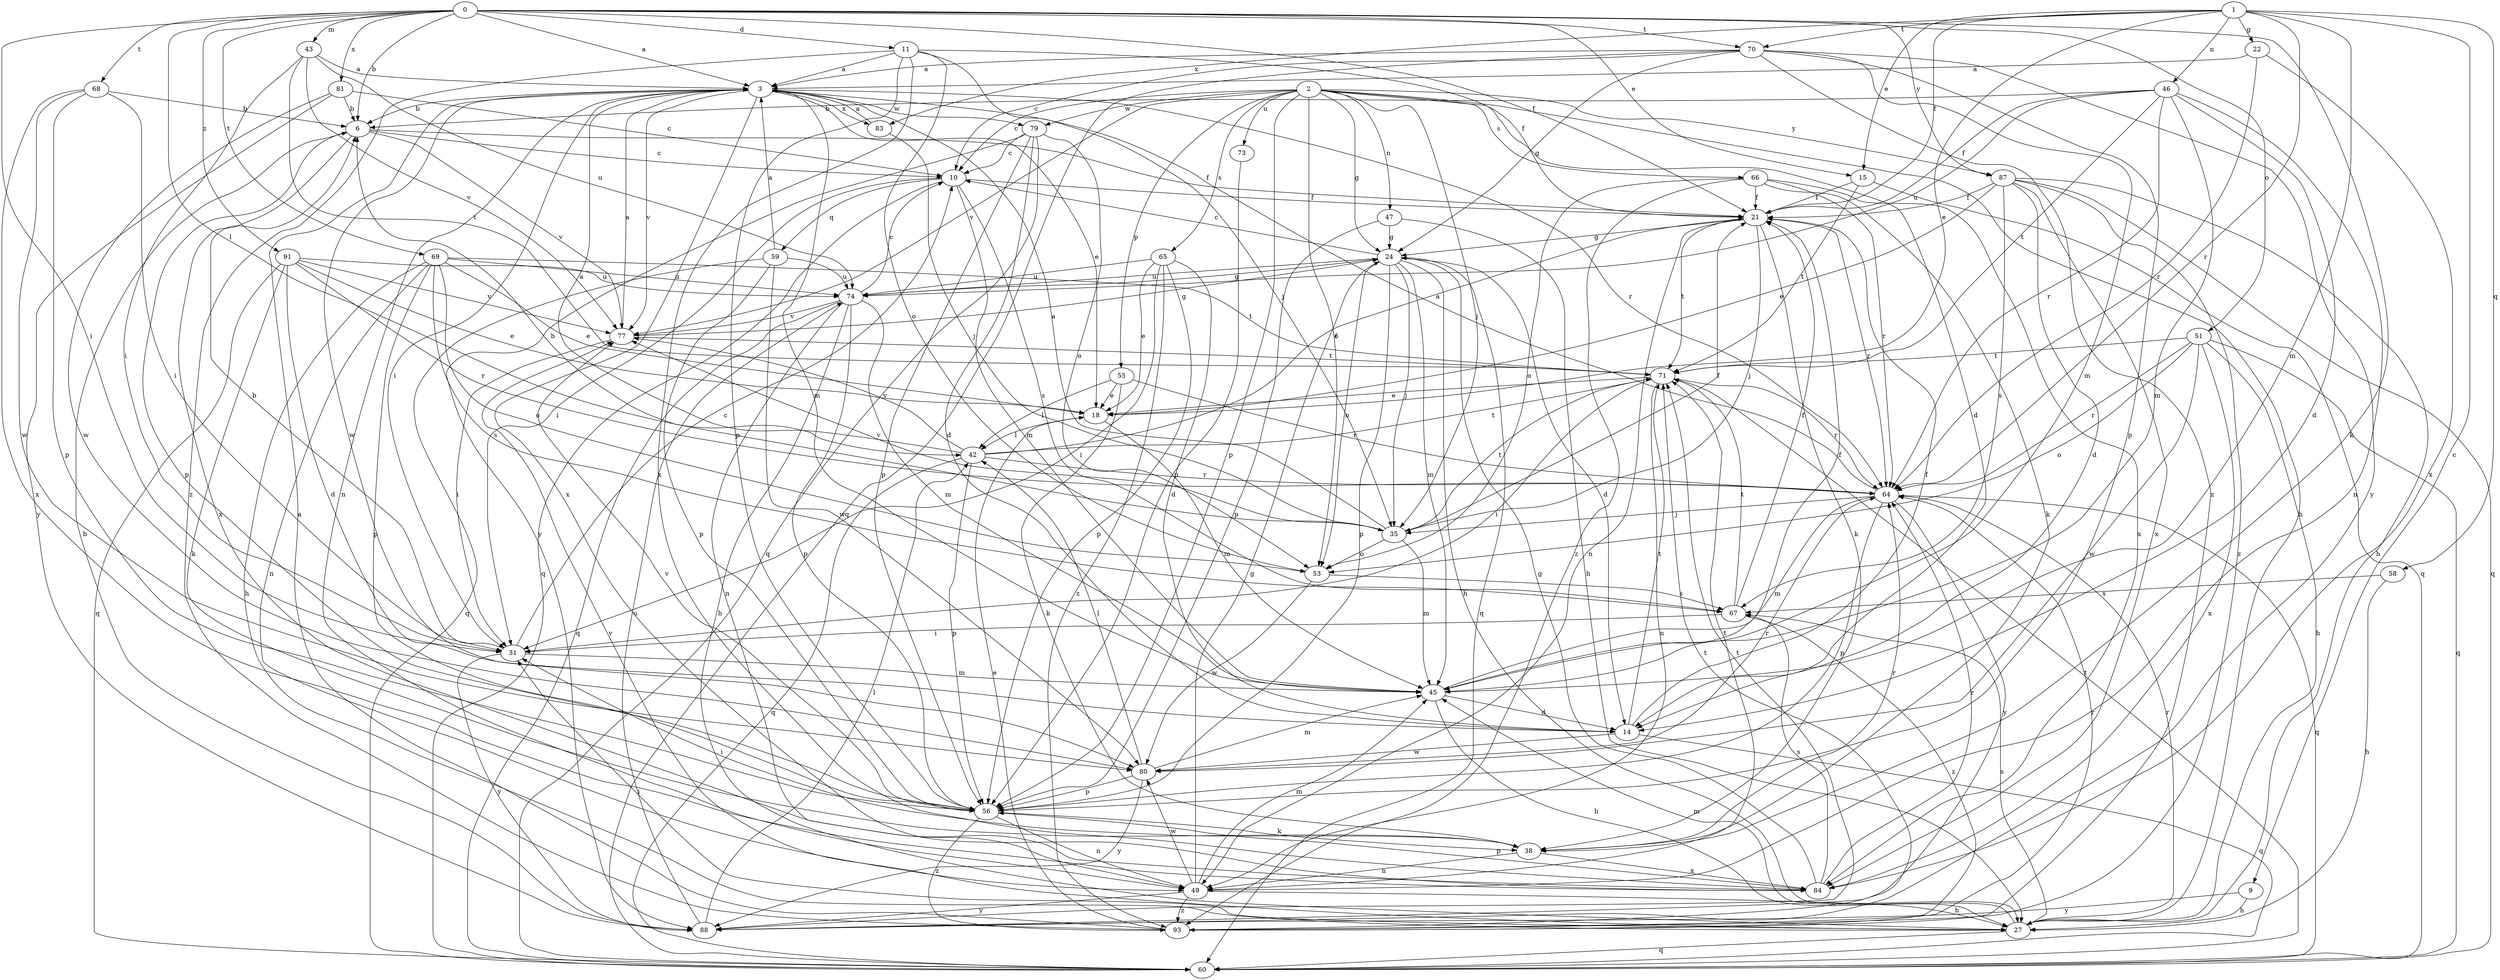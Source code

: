 strict digraph  {
0;
1;
2;
3;
6;
9;
10;
11;
14;
15;
18;
21;
22;
24;
27;
31;
35;
38;
42;
43;
45;
46;
47;
49;
51;
53;
55;
56;
58;
59;
60;
64;
65;
66;
67;
68;
69;
70;
71;
73;
74;
77;
79;
80;
81;
83;
84;
87;
88;
91;
93;
0 -> 3  [label=a];
0 -> 6  [label=b];
0 -> 11  [label=d];
0 -> 15  [label=e];
0 -> 21  [label=f];
0 -> 31  [label=i];
0 -> 38  [label=k];
0 -> 42  [label=l];
0 -> 43  [label=m];
0 -> 51  [label=o];
0 -> 68  [label=t];
0 -> 69  [label=t];
0 -> 70  [label=t];
0 -> 81  [label=x];
0 -> 87  [label=y];
0 -> 91  [label=z];
1 -> 9  [label=c];
1 -> 15  [label=e];
1 -> 18  [label=e];
1 -> 21  [label=f];
1 -> 22  [label=g];
1 -> 45  [label=m];
1 -> 46  [label=n];
1 -> 58  [label=q];
1 -> 64  [label=r];
1 -> 70  [label=t];
1 -> 83  [label=x];
2 -> 10  [label=c];
2 -> 14  [label=d];
2 -> 24  [label=g];
2 -> 27  [label=h];
2 -> 35  [label=j];
2 -> 47  [label=n];
2 -> 53  [label=o];
2 -> 55  [label=p];
2 -> 56  [label=p];
2 -> 65  [label=s];
2 -> 66  [label=s];
2 -> 73  [label=u];
2 -> 77  [label=v];
2 -> 79  [label=w];
2 -> 87  [label=y];
3 -> 6  [label=b];
3 -> 18  [label=e];
3 -> 31  [label=i];
3 -> 45  [label=m];
3 -> 49  [label=n];
3 -> 64  [label=r];
3 -> 77  [label=v];
3 -> 79  [label=w];
3 -> 80  [label=w];
3 -> 83  [label=x];
3 -> 84  [label=x];
6 -> 10  [label=c];
6 -> 21  [label=f];
6 -> 56  [label=p];
6 -> 77  [label=v];
6 -> 84  [label=x];
9 -> 27  [label=h];
9 -> 88  [label=y];
10 -> 21  [label=f];
10 -> 31  [label=i];
10 -> 45  [label=m];
10 -> 59  [label=q];
10 -> 60  [label=q];
10 -> 67  [label=s];
11 -> 3  [label=a];
11 -> 21  [label=f];
11 -> 35  [label=j];
11 -> 53  [label=o];
11 -> 56  [label=p];
11 -> 84  [label=x];
11 -> 93  [label=z];
14 -> 21  [label=f];
14 -> 60  [label=q];
14 -> 71  [label=t];
14 -> 80  [label=w];
15 -> 21  [label=f];
15 -> 60  [label=q];
15 -> 71  [label=t];
18 -> 42  [label=l];
18 -> 45  [label=m];
21 -> 24  [label=g];
21 -> 35  [label=j];
21 -> 38  [label=k];
21 -> 49  [label=n];
21 -> 64  [label=r];
21 -> 71  [label=t];
22 -> 3  [label=a];
22 -> 64  [label=r];
22 -> 84  [label=x];
24 -> 10  [label=c];
24 -> 14  [label=d];
24 -> 27  [label=h];
24 -> 35  [label=j];
24 -> 45  [label=m];
24 -> 53  [label=o];
24 -> 56  [label=p];
24 -> 60  [label=q];
24 -> 74  [label=u];
27 -> 31  [label=i];
27 -> 45  [label=m];
27 -> 60  [label=q];
27 -> 64  [label=r];
27 -> 67  [label=s];
27 -> 77  [label=v];
31 -> 6  [label=b];
31 -> 10  [label=c];
31 -> 45  [label=m];
31 -> 88  [label=y];
35 -> 3  [label=a];
35 -> 6  [label=b];
35 -> 21  [label=f];
35 -> 45  [label=m];
35 -> 53  [label=o];
35 -> 71  [label=t];
35 -> 77  [label=v];
38 -> 31  [label=i];
38 -> 49  [label=n];
38 -> 64  [label=r];
38 -> 84  [label=x];
42 -> 3  [label=a];
42 -> 21  [label=f];
42 -> 56  [label=p];
42 -> 60  [label=q];
42 -> 64  [label=r];
42 -> 71  [label=t];
42 -> 77  [label=v];
43 -> 3  [label=a];
43 -> 31  [label=i];
43 -> 71  [label=t];
43 -> 74  [label=u];
43 -> 77  [label=v];
45 -> 14  [label=d];
45 -> 21  [label=f];
45 -> 27  [label=h];
46 -> 6  [label=b];
46 -> 14  [label=d];
46 -> 21  [label=f];
46 -> 45  [label=m];
46 -> 49  [label=n];
46 -> 64  [label=r];
46 -> 71  [label=t];
46 -> 74  [label=u];
47 -> 24  [label=g];
47 -> 27  [label=h];
47 -> 56  [label=p];
49 -> 24  [label=g];
49 -> 27  [label=h];
49 -> 45  [label=m];
49 -> 71  [label=t];
49 -> 80  [label=w];
49 -> 88  [label=y];
49 -> 93  [label=z];
51 -> 27  [label=h];
51 -> 53  [label=o];
51 -> 60  [label=q];
51 -> 64  [label=r];
51 -> 71  [label=t];
51 -> 80  [label=w];
51 -> 84  [label=x];
53 -> 67  [label=s];
53 -> 80  [label=w];
55 -> 18  [label=e];
55 -> 38  [label=k];
55 -> 42  [label=l];
55 -> 64  [label=r];
56 -> 38  [label=k];
56 -> 49  [label=n];
56 -> 77  [label=v];
56 -> 93  [label=z];
58 -> 27  [label=h];
58 -> 67  [label=s];
59 -> 3  [label=a];
59 -> 56  [label=p];
59 -> 60  [label=q];
59 -> 74  [label=u];
59 -> 80  [label=w];
60 -> 71  [label=t];
64 -> 3  [label=a];
64 -> 35  [label=j];
64 -> 45  [label=m];
64 -> 56  [label=p];
64 -> 60  [label=q];
64 -> 88  [label=y];
65 -> 14  [label=d];
65 -> 18  [label=e];
65 -> 31  [label=i];
65 -> 56  [label=p];
65 -> 74  [label=u];
65 -> 93  [label=z];
66 -> 21  [label=f];
66 -> 38  [label=k];
66 -> 53  [label=o];
66 -> 64  [label=r];
66 -> 84  [label=x];
66 -> 93  [label=z];
67 -> 21  [label=f];
67 -> 31  [label=i];
67 -> 71  [label=t];
67 -> 93  [label=z];
68 -> 6  [label=b];
68 -> 31  [label=i];
68 -> 56  [label=p];
68 -> 80  [label=w];
68 -> 84  [label=x];
69 -> 18  [label=e];
69 -> 27  [label=h];
69 -> 49  [label=n];
69 -> 53  [label=o];
69 -> 56  [label=p];
69 -> 67  [label=s];
69 -> 71  [label=t];
69 -> 74  [label=u];
70 -> 3  [label=a];
70 -> 10  [label=c];
70 -> 24  [label=g];
70 -> 45  [label=m];
70 -> 56  [label=p];
70 -> 60  [label=q];
70 -> 88  [label=y];
70 -> 93  [label=z];
71 -> 18  [label=e];
71 -> 31  [label=i];
71 -> 49  [label=n];
71 -> 64  [label=r];
73 -> 56  [label=p];
74 -> 10  [label=c];
74 -> 24  [label=g];
74 -> 27  [label=h];
74 -> 45  [label=m];
74 -> 49  [label=n];
74 -> 56  [label=p];
74 -> 60  [label=q];
74 -> 77  [label=v];
77 -> 3  [label=a];
77 -> 24  [label=g];
77 -> 31  [label=i];
77 -> 71  [label=t];
79 -> 10  [label=c];
79 -> 14  [label=d];
79 -> 53  [label=o];
79 -> 56  [label=p];
79 -> 60  [label=q];
79 -> 88  [label=y];
80 -> 42  [label=l];
80 -> 45  [label=m];
80 -> 56  [label=p];
80 -> 64  [label=r];
80 -> 88  [label=y];
81 -> 6  [label=b];
81 -> 10  [label=c];
81 -> 80  [label=w];
81 -> 88  [label=y];
83 -> 3  [label=a];
83 -> 35  [label=j];
84 -> 24  [label=g];
84 -> 56  [label=p];
84 -> 64  [label=r];
84 -> 67  [label=s];
87 -> 14  [label=d];
87 -> 18  [label=e];
87 -> 21  [label=f];
87 -> 27  [label=h];
87 -> 60  [label=q];
87 -> 67  [label=s];
87 -> 84  [label=x];
87 -> 93  [label=z];
88 -> 6  [label=b];
88 -> 42  [label=l];
88 -> 71  [label=t];
88 -> 74  [label=u];
91 -> 14  [label=d];
91 -> 18  [label=e];
91 -> 38  [label=k];
91 -> 60  [label=q];
91 -> 64  [label=r];
91 -> 74  [label=u];
91 -> 77  [label=v];
93 -> 3  [label=a];
93 -> 18  [label=e];
93 -> 64  [label=r];
93 -> 71  [label=t];
}
